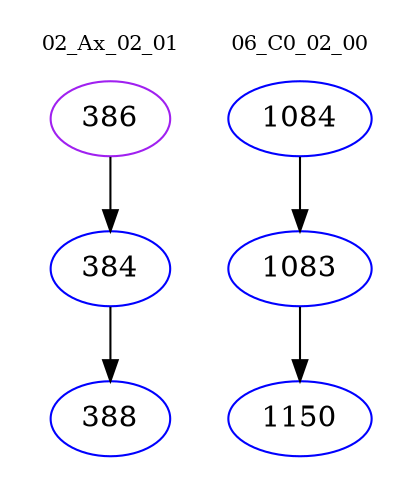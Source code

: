 digraph{
subgraph cluster_0 {
color = white
label = "02_Ax_02_01";
fontsize=10;
T0_386 [label="386", color="purple"]
T0_386 -> T0_384 [color="black"]
T0_384 [label="384", color="blue"]
T0_384 -> T0_388 [color="black"]
T0_388 [label="388", color="blue"]
}
subgraph cluster_1 {
color = white
label = "06_C0_02_00";
fontsize=10;
T1_1084 [label="1084", color="blue"]
T1_1084 -> T1_1083 [color="black"]
T1_1083 [label="1083", color="blue"]
T1_1083 -> T1_1150 [color="black"]
T1_1150 [label="1150", color="blue"]
}
}
